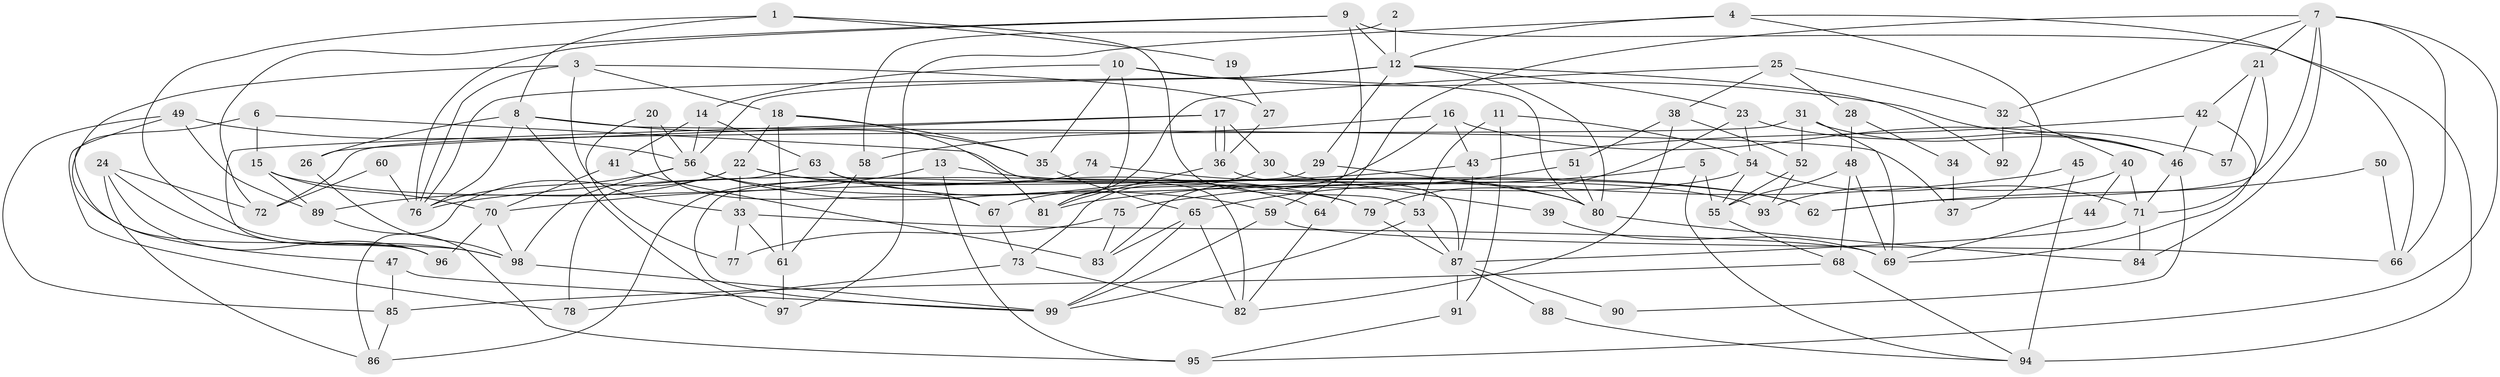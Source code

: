 // coarse degree distribution, {4: 0.14285714285714285, 2: 0.24489795918367346, 3: 0.04081632653061224, 5: 0.22448979591836735, 6: 0.14285714285714285, 7: 0.10204081632653061, 11: 0.04081632653061224, 9: 0.04081632653061224, 10: 0.02040816326530612}
// Generated by graph-tools (version 1.1) at 2025/53/03/04/25 21:53:10]
// undirected, 99 vertices, 198 edges
graph export_dot {
graph [start="1"]
  node [color=gray90,style=filled];
  1;
  2;
  3;
  4;
  5;
  6;
  7;
  8;
  9;
  10;
  11;
  12;
  13;
  14;
  15;
  16;
  17;
  18;
  19;
  20;
  21;
  22;
  23;
  24;
  25;
  26;
  27;
  28;
  29;
  30;
  31;
  32;
  33;
  34;
  35;
  36;
  37;
  38;
  39;
  40;
  41;
  42;
  43;
  44;
  45;
  46;
  47;
  48;
  49;
  50;
  51;
  52;
  53;
  54;
  55;
  56;
  57;
  58;
  59;
  60;
  61;
  62;
  63;
  64;
  65;
  66;
  67;
  68;
  69;
  70;
  71;
  72;
  73;
  74;
  75;
  76;
  77;
  78;
  79;
  80;
  81;
  82;
  83;
  84;
  85;
  86;
  87;
  88;
  89;
  90;
  91;
  92;
  93;
  94;
  95;
  96;
  97;
  98;
  99;
  1 -- 8;
  1 -- 98;
  1 -- 19;
  1 -- 53;
  2 -- 58;
  2 -- 12;
  3 -- 76;
  3 -- 96;
  3 -- 18;
  3 -- 27;
  3 -- 33;
  4 -- 12;
  4 -- 66;
  4 -- 37;
  4 -- 97;
  5 -- 94;
  5 -- 55;
  5 -- 75;
  6 -- 47;
  6 -- 15;
  6 -- 82;
  7 -- 95;
  7 -- 84;
  7 -- 21;
  7 -- 32;
  7 -- 62;
  7 -- 64;
  7 -- 66;
  8 -- 35;
  8 -- 76;
  8 -- 26;
  8 -- 37;
  8 -- 97;
  9 -- 12;
  9 -- 72;
  9 -- 59;
  9 -- 76;
  9 -- 94;
  10 -- 81;
  10 -- 46;
  10 -- 14;
  10 -- 35;
  10 -- 80;
  11 -- 54;
  11 -- 53;
  11 -- 91;
  12 -- 29;
  12 -- 56;
  12 -- 23;
  12 -- 76;
  12 -- 80;
  12 -- 92;
  13 -- 62;
  13 -- 95;
  13 -- 70;
  14 -- 56;
  14 -- 41;
  14 -- 63;
  15 -- 89;
  15 -- 79;
  15 -- 70;
  16 -- 46;
  16 -- 83;
  16 -- 43;
  16 -- 58;
  17 -- 36;
  17 -- 36;
  17 -- 26;
  17 -- 30;
  17 -- 96;
  18 -- 22;
  18 -- 35;
  18 -- 61;
  18 -- 81;
  19 -- 27;
  20 -- 56;
  20 -- 77;
  20 -- 67;
  21 -- 42;
  21 -- 57;
  21 -- 71;
  22 -- 33;
  22 -- 64;
  22 -- 62;
  22 -- 86;
  22 -- 89;
  23 -- 79;
  23 -- 54;
  23 -- 57;
  24 -- 96;
  24 -- 98;
  24 -- 72;
  24 -- 86;
  25 -- 81;
  25 -- 32;
  25 -- 28;
  25 -- 38;
  26 -- 98;
  27 -- 36;
  28 -- 48;
  28 -- 34;
  29 -- 99;
  29 -- 80;
  30 -- 73;
  30 -- 39;
  31 -- 52;
  31 -- 46;
  31 -- 69;
  31 -- 72;
  32 -- 40;
  32 -- 92;
  33 -- 61;
  33 -- 69;
  33 -- 77;
  34 -- 37;
  35 -- 65;
  36 -- 87;
  36 -- 81;
  38 -- 51;
  38 -- 52;
  38 -- 82;
  39 -- 69;
  40 -- 93;
  40 -- 71;
  40 -- 44;
  41 -- 70;
  41 -- 83;
  42 -- 43;
  42 -- 69;
  42 -- 46;
  43 -- 76;
  43 -- 87;
  44 -- 69;
  45 -- 94;
  45 -- 81;
  46 -- 71;
  46 -- 90;
  47 -- 99;
  47 -- 85;
  48 -- 69;
  48 -- 55;
  48 -- 68;
  49 -- 56;
  49 -- 78;
  49 -- 85;
  49 -- 89;
  50 -- 66;
  50 -- 62;
  51 -- 80;
  51 -- 65;
  52 -- 55;
  52 -- 93;
  53 -- 99;
  53 -- 87;
  54 -- 71;
  54 -- 55;
  54 -- 67;
  55 -- 68;
  56 -- 76;
  56 -- 98;
  56 -- 59;
  56 -- 93;
  58 -- 61;
  59 -- 66;
  59 -- 99;
  60 -- 72;
  60 -- 76;
  61 -- 97;
  63 -- 67;
  63 -- 78;
  63 -- 79;
  64 -- 82;
  65 -- 82;
  65 -- 83;
  65 -- 99;
  67 -- 73;
  68 -- 85;
  68 -- 94;
  70 -- 96;
  70 -- 98;
  71 -- 87;
  71 -- 84;
  73 -- 82;
  73 -- 78;
  74 -- 86;
  74 -- 80;
  75 -- 83;
  75 -- 77;
  79 -- 87;
  80 -- 84;
  85 -- 86;
  87 -- 88;
  87 -- 90;
  87 -- 91;
  88 -- 94;
  89 -- 95;
  91 -- 95;
  98 -- 99;
}
